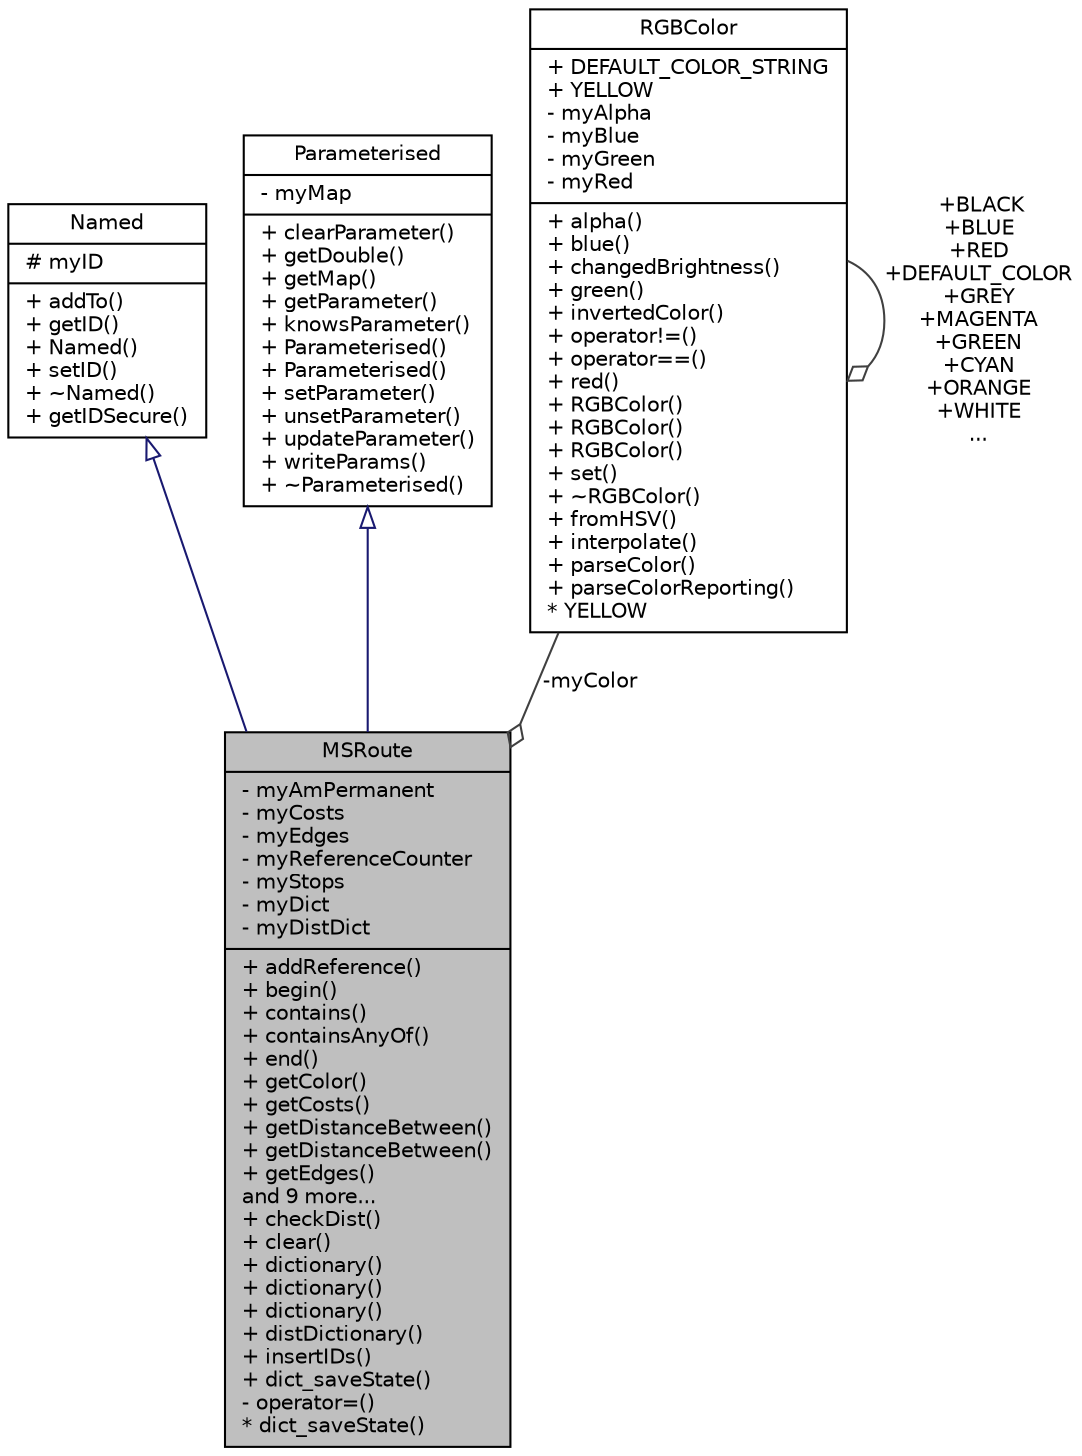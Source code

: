 digraph "MSRoute"
{
  edge [fontname="Helvetica",fontsize="10",labelfontname="Helvetica",labelfontsize="10"];
  node [fontname="Helvetica",fontsize="10",shape=record];
  Node3 [label="{MSRoute\n|- myAmPermanent\l- myCosts\l- myEdges\l- myReferenceCounter\l- myStops\l- myDict\l- myDistDict\l|+ addReference()\l+ begin()\l+ contains()\l+ containsAnyOf()\l+ end()\l+ getColor()\l+ getCosts()\l+ getDistanceBetween()\l+ getDistanceBetween()\l+ getEdges()\land 9 more...\l+ checkDist()\l+ clear()\l+ dictionary()\l+ dictionary()\l+ dictionary()\l+ distDictionary()\l+ insertIDs()\l+ dict_saveState()\l- operator=()\l* dict_saveState()\l}",height=0.2,width=0.4,color="black", fillcolor="grey75", style="filled", fontcolor="black"];
  Node4 -> Node3 [dir="back",color="midnightblue",fontsize="10",style="solid",arrowtail="onormal",fontname="Helvetica"];
  Node4 [label="{Named\n|# myID\l|+ addTo()\l+ getID()\l+ Named()\l+ setID()\l+ ~Named()\l+ getIDSecure()\l}",height=0.2,width=0.4,color="black", fillcolor="white", style="filled",URL="$d5/dbf/class_named.html",tooltip="Base class for objects which have an id. "];
  Node5 -> Node3 [dir="back",color="midnightblue",fontsize="10",style="solid",arrowtail="onormal",fontname="Helvetica"];
  Node5 [label="{Parameterised\n|- myMap\l|+ clearParameter()\l+ getDouble()\l+ getMap()\l+ getParameter()\l+ knowsParameter()\l+ Parameterised()\l+ Parameterised()\l+ setParameter()\l+ unsetParameter()\l+ updateParameter()\l+ writeParams()\l+ ~Parameterised()\l}",height=0.2,width=0.4,color="black", fillcolor="white", style="filled",URL="$d7/dc7/class_parameterised.html",tooltip="An upper class for objects with additional parameters. "];
  Node6 -> Node3 [color="grey25",fontsize="10",style="solid",label=" -myColor" ,arrowhead="odiamond",fontname="Helvetica"];
  Node6 [label="{RGBColor\n|+ DEFAULT_COLOR_STRING\l+ YELLOW\l- myAlpha\l- myBlue\l- myGreen\l- myRed\l|+ alpha()\l+ blue()\l+ changedBrightness()\l+ green()\l+ invertedColor()\l+ operator!=()\l+ operator==()\l+ red()\l+ RGBColor()\l+ RGBColor()\l+ RGBColor()\l+ set()\l+ ~RGBColor()\l+ fromHSV()\l+ interpolate()\l+ parseColor()\l+ parseColorReporting()\l* YELLOW\l}",height=0.2,width=0.4,color="black", fillcolor="white", style="filled",URL="$da/da9/class_r_g_b_color.html"];
  Node6 -> Node6 [color="grey25",fontsize="10",style="solid",label=" +BLACK\n+BLUE\n+RED\n+DEFAULT_COLOR\n+GREY\n+MAGENTA\n+GREEN\n+CYAN\n+ORANGE\n+WHITE\n..." ,arrowhead="odiamond",fontname="Helvetica"];
}
